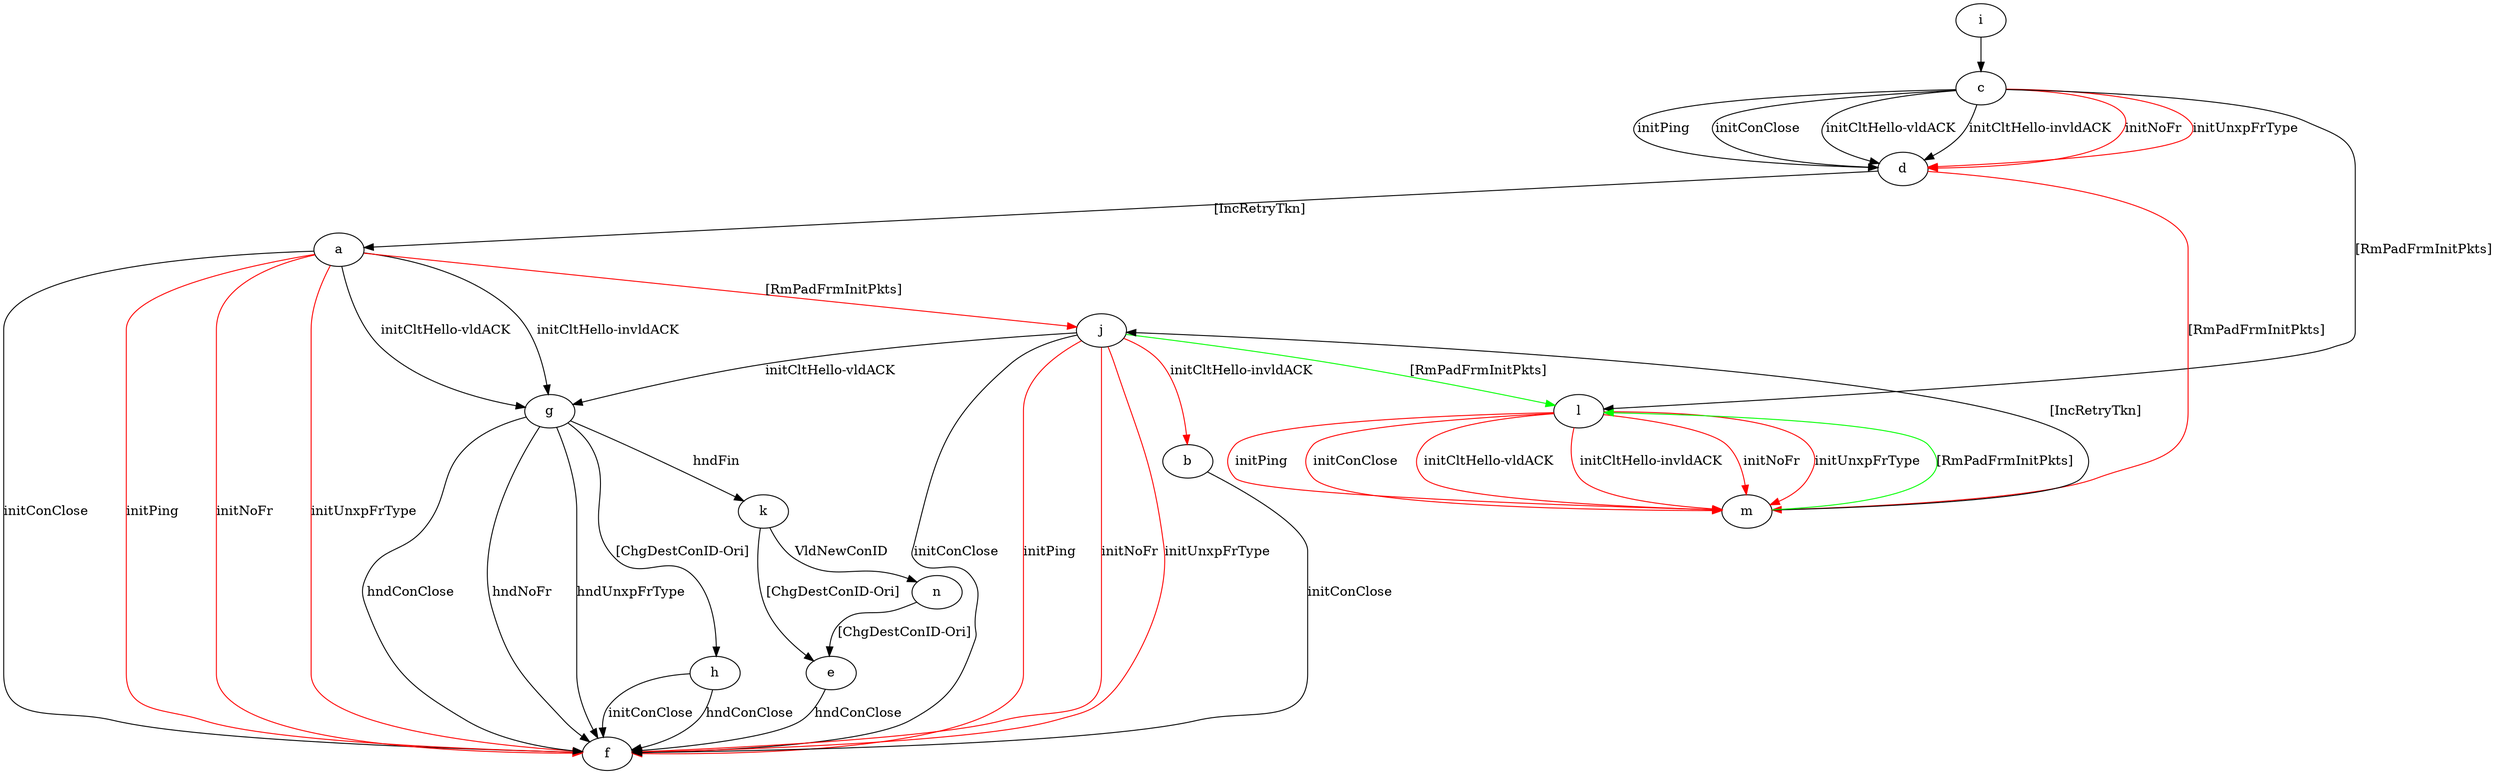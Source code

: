 digraph "" {
	a -> f	[key=0,
		label="initConClose "];
	a -> f	[key=1,
		color=red,
		label="initPing "];
	a -> f	[key=2,
		color=red,
		label="initNoFr "];
	a -> f	[key=3,
		color=red,
		label="initUnxpFrType "];
	a -> g	[key=0,
		label="initCltHello-vldACK "];
	a -> g	[key=1,
		label="initCltHello-invldACK "];
	a -> j	[key=0,
		color=red,
		label="[RmPadFrmInitPkts] "];
	b -> f	[key=0,
		label="initConClose "];
	c -> d	[key=0,
		label="initPing "];
	c -> d	[key=1,
		label="initConClose "];
	c -> d	[key=2,
		label="initCltHello-vldACK "];
	c -> d	[key=3,
		label="initCltHello-invldACK "];
	c -> d	[key=4,
		color=red,
		label="initNoFr "];
	c -> d	[key=5,
		color=red,
		label="initUnxpFrType "];
	c -> l	[key=0,
		label="[RmPadFrmInitPkts] "];
	d -> a	[key=0,
		label="[IncRetryTkn] "];
	d -> m	[key=0,
		color=red,
		label="[RmPadFrmInitPkts] "];
	e -> f	[key=0,
		label="hndConClose "];
	g -> f	[key=0,
		label="hndConClose "];
	g -> f	[key=1,
		label="hndNoFr "];
	g -> f	[key=2,
		label="hndUnxpFrType "];
	g -> h	[key=0,
		label="[ChgDestConID-Ori] "];
	g -> k	[key=0,
		label="hndFin "];
	h -> f	[key=0,
		label="initConClose "];
	h -> f	[key=1,
		label="hndConClose "];
	i -> c	[key=0];
	j -> b	[key=0,
		color=red,
		label="initCltHello-invldACK "];
	j -> f	[key=0,
		label="initConClose "];
	j -> f	[key=1,
		color=red,
		label="initPing "];
	j -> f	[key=2,
		color=red,
		label="initNoFr "];
	j -> f	[key=3,
		color=red,
		label="initUnxpFrType "];
	j -> g	[key=0,
		label="initCltHello-vldACK "];
	j -> l	[key=0,
		color=green,
		label="[RmPadFrmInitPkts] "];
	k -> e	[key=0,
		label="[ChgDestConID-Ori] "];
	k -> n	[key=0,
		label="VldNewConID "];
	l -> m	[key=0,
		color=red,
		label="initPing "];
	l -> m	[key=1,
		color=red,
		label="initConClose "];
	l -> m	[key=2,
		color=red,
		label="initCltHello-vldACK "];
	l -> m	[key=3,
		color=red,
		label="initCltHello-invldACK "];
	l -> m	[key=4,
		color=red,
		label="initNoFr "];
	l -> m	[key=5,
		color=red,
		label="initUnxpFrType "];
	m -> j	[key=0,
		label="[IncRetryTkn] "];
	m -> l	[key=0,
		color=green,
		label="[RmPadFrmInitPkts] "];
	n -> e	[key=0,
		label="[ChgDestConID-Ori] "];
}
